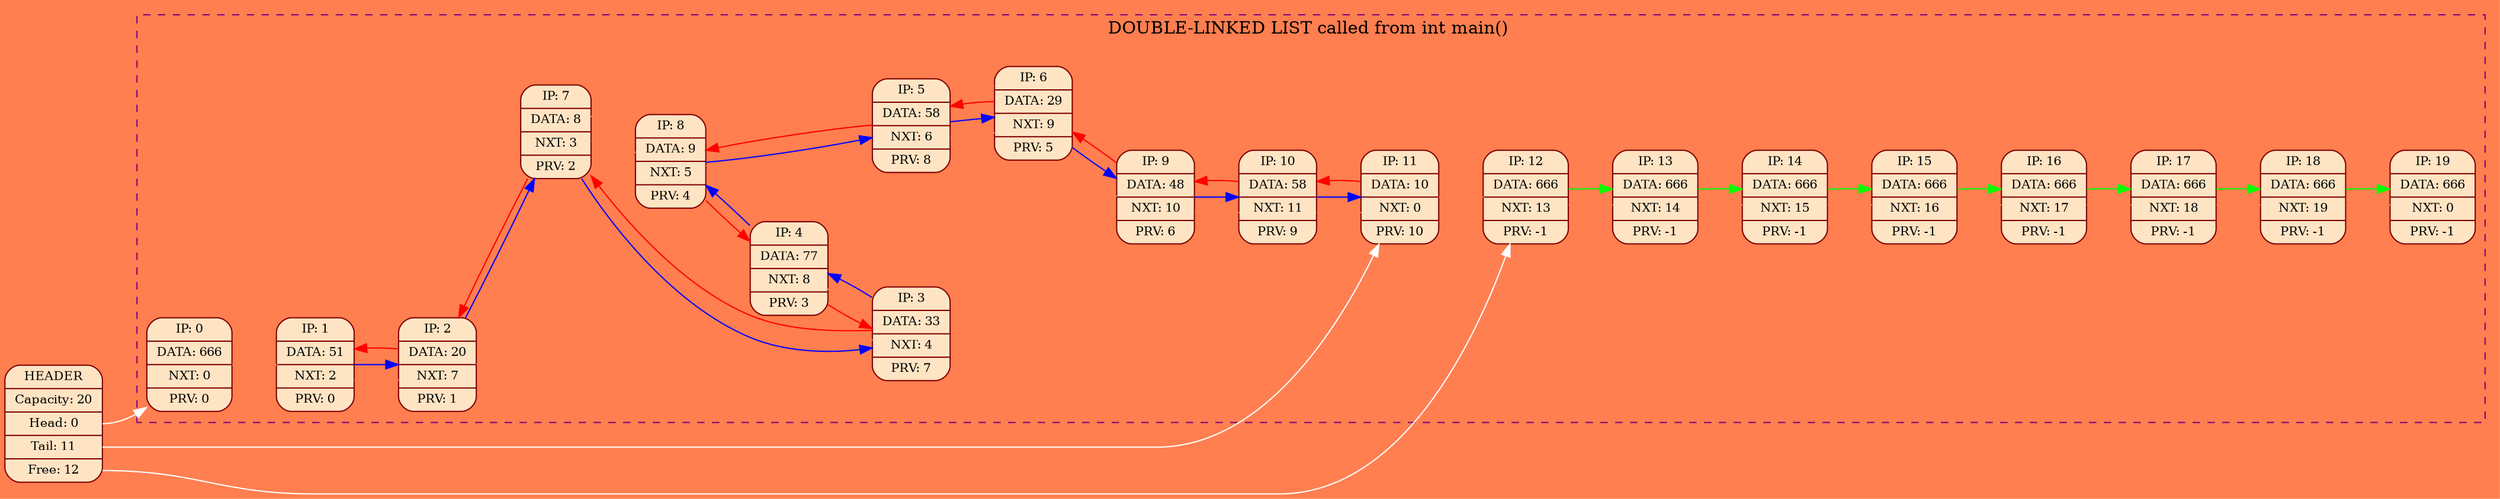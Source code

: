 digraph G{
rankdir = LR;
bgcolor = "#ff7f50";
node[color = "#800000", fontsize = 10];
edge[color = "#800000", fontsize = 15];
subgraph cluster_list {
	node[style = filled, color = white, fontsize = 10];
	edge[color = "#800000", fontsize = 15];
	style = "dashed";
	color = "#800080";
	0 [shape = Mrecord, style = filled, fillcolor = "#ffe4c4", color = "#800000", label = " IP: 0 | DATA: 666 | NXT: 0 | PRV: 0 "];
	1 [shape = Mrecord, style = filled, fillcolor = "#ffe4c4", color = "#800000", label = " IP: 1 | DATA: 51 | NXT: 2 | PRV: 0 "];
	2 [shape = Mrecord, style = filled, fillcolor = "#ffe4c4", color = "#800000", label = " IP: 2 | DATA: 20 | NXT: 7 | PRV: 1 "];
	3 [shape = Mrecord, style = filled, fillcolor = "#ffe4c4", color = "#800000", label = " IP: 3 | DATA: 33 | NXT: 4 | PRV: 7 "];
	4 [shape = Mrecord, style = filled, fillcolor = "#ffe4c4", color = "#800000", label = " IP: 4 | DATA: 77 | NXT: 8 | PRV: 3 "];
	5 [shape = Mrecord, style = filled, fillcolor = "#ffe4c4", color = "#800000", label = " IP: 5 | DATA: 58 | NXT: 6 | PRV: 8 "];
	6 [shape = Mrecord, style = filled, fillcolor = "#ffe4c4", color = "#800000", label = " IP: 6 | DATA: 29 | NXT: 9 | PRV: 5 "];
	7 [shape = Mrecord, style = filled, fillcolor = "#ffe4c4", color = "#800000", label = " IP: 7 | DATA: 8 | NXT: 3 | PRV: 2 "];
	8 [shape = Mrecord, style = filled, fillcolor = "#ffe4c4", color = "#800000", label = " IP: 8 | DATA: 9 | NXT: 5 | PRV: 4 "];
	9 [shape = Mrecord, style = filled, fillcolor = "#ffe4c4", color = "#800000", label = " IP: 9 | DATA: 48 | NXT: 10 | PRV: 6 "];
	10 [shape = Mrecord, style = filled, fillcolor = "#ffe4c4", color = "#800000", label = " IP: 10 | DATA: 58 | NXT: 11 | PRV: 9 "];
	11 [shape = Mrecord, style = filled, fillcolor = "#ffe4c4", color = "#800000", label = " IP: 11 | DATA: 10 | NXT: 0 | PRV: 10 "];
	12 [shape = Mrecord, style = filled, fillcolor = "#ffe4c4", color = "#800000", label = " IP: 12 | DATA: 666 | NXT: 13 | PRV: -1 "];
	13 [shape = Mrecord, style = filled, fillcolor = "#ffe4c4", color = "#800000", label = " IP: 13 | DATA: 666 | NXT: 14 | PRV: -1 "];
	14 [shape = Mrecord, style = filled, fillcolor = "#ffe4c4", color = "#800000", label = " IP: 14 | DATA: 666 | NXT: 15 | PRV: -1 "];
	15 [shape = Mrecord, style = filled, fillcolor = "#ffe4c4", color = "#800000", label = " IP: 15 | DATA: 666 | NXT: 16 | PRV: -1 "];
	16 [shape = Mrecord, style = filled, fillcolor = "#ffe4c4", color = "#800000", label = " IP: 16 | DATA: 666 | NXT: 17 | PRV: -1 "];
	17 [shape = Mrecord, style = filled, fillcolor = "#ffe4c4", color = "#800000", label = " IP: 17 | DATA: 666 | NXT: 18 | PRV: -1 "];
	18 [shape = Mrecord, style = filled, fillcolor = "#ffe4c4", color = "#800000", label = " IP: 18 | DATA: 666 | NXT: 19 | PRV: -1 "];
	19 [shape = Mrecord, style = filled, fillcolor = "#ffe4c4", color = "#800000", label = " IP: 19 | DATA: 666 | NXT: 0 | PRV: -1 "];

	0 -> 1 -> 2 -> 3 -> 4 -> 5 -> 6 -> 7 -> 8 -> 9 -> 10 -> 11 -> 12 -> 13 -> 14 -> 15 -> 16 -> 17 -> 18 -> 19 [weight = 10000, color = "#ff7f50"];

	1 -> 2 [color = "#0000ff", weight = 0]
	2 -> 7 [color = "#0000ff", weight = 0]
	3 -> 4 [color = "#0000ff", weight = 0]
	4 -> 8 [color = "#0000ff", weight = 0]
	5 -> 6 [color = "#0000ff", weight = 0]
	6 -> 9 [color = "#0000ff", weight = 0]
	7 -> 3 [color = "#0000ff", weight = 0]
	8 -> 5 [color = "#0000ff", weight = 0]
	9 -> 10 [color = "#0000ff", weight = 0]
	10 -> 11 [color = "#0000ff", weight = 0]
	12 -> 13 [color = "#00ff00", weight = 0]
	13 -> 14 [color = "#00ff00", weight = 0]
	14 -> 15 [color = "#00ff00", weight = 0]
	15 -> 16 [color = "#00ff00", weight = 0]
	16 -> 17 [color = "#00ff00", weight = 0]
	17 -> 18 [color = "#00ff00", weight = 0]
	18 -> 19 [color = "#00ff00", weight = 0]
	2 -> 1 [color = "#ff0000", weight = 0]
	3 -> 7 [color = "#ff0000", weight = 0]
	4 -> 3 [color = "#ff0000", weight = 0]
	5 -> 8 [color = "#ff0000", weight = 0]
	6 -> 5 [color = "#ff0000", weight = 0]
	7 -> 2 [color = "#ff0000", weight = 0]
	8 -> 4 [color = "#ff0000", weight = 0]
	9 -> 6 [color = "#ff0000", weight = 0]
	10 -> 9 [color = "#ff0000", weight = 0]
	11 -> 10 [color = "#ff0000", weight = 0]
	label = "DOUBLE-LINKED LIST called from int main() ";
}
All[shape = Mrecord, label = " HEADER | <f0> Capacity: 20 | <f1> Head: 0 | <f2> Tail: 11 | <f3> Free: 12 ", style = "filled", fillcolor = "#ffe4c4"];
All:<f1> -> 0 [color = "#FFFFFF"];
All:<f2> -> 11 [color = "#FFFFFF"];
All:<f3> -> 12 [color = "#FFFFFF"];
}
